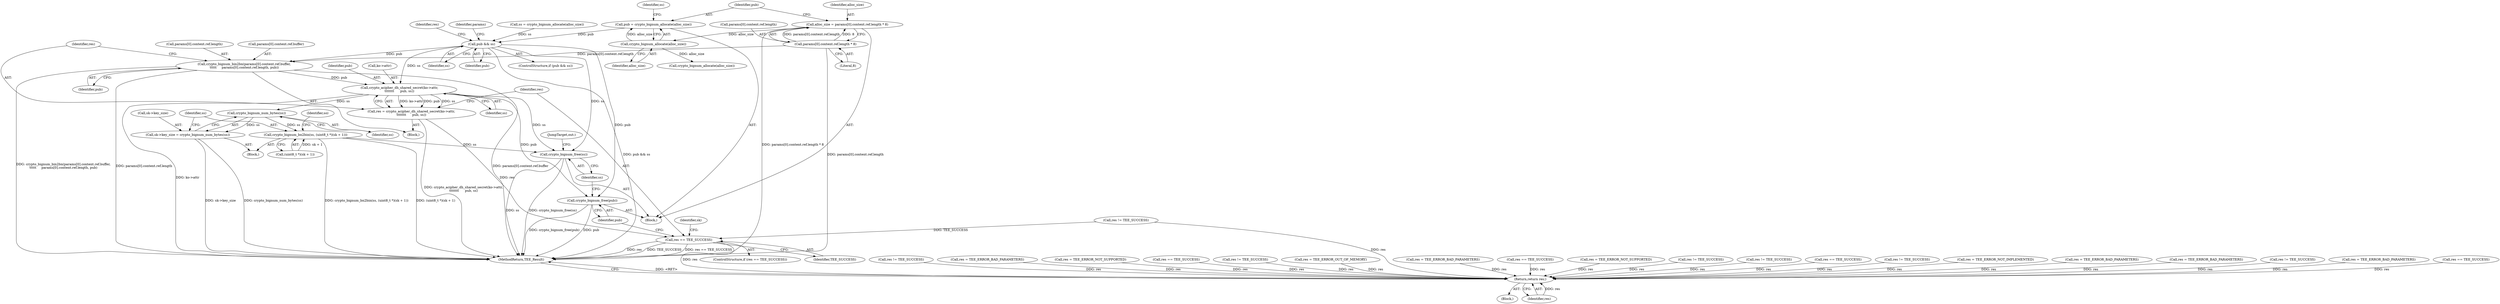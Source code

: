 digraph "0_optee_os_a637243270fc1faae16de059091795c32d86e65e@API" {
"1000272" [label="(Call,pub = crypto_bignum_allocate(alloc_size))"];
"1000274" [label="(Call,crypto_bignum_allocate(alloc_size))"];
"1000259" [label="(Call,alloc_size = params[0].content.ref.length * 8)"];
"1000261" [label="(Call,params[0].content.ref.length * 8)"];
"1000281" [label="(Call,pub && ss)"];
"1000285" [label="(Call,crypto_bignum_bin2bn(params[0].content.ref.buffer,\n\t\t\t\t\t     params[0].content.ref.length, pub))"];
"1000307" [label="(Call,crypto_acipher_dh_shared_secret(ko->attr,\n\t\t\t\t\t\t\t      pub, ss))"];
"1000305" [label="(Call,res = crypto_acipher_dh_shared_secret(ko->attr,\n\t\t\t\t\t\t\t      pub, ss))"];
"1000314" [label="(Call,res == TEE_SUCCESS)"];
"1000847" [label="(Return,return res;)"];
"1000322" [label="(Call,crypto_bignum_num_bytes(ss))"];
"1000318" [label="(Call,sk->key_size = crypto_bignum_num_bytes(ss))"];
"1000324" [label="(Call,crypto_bignum_bn2bin(ss, (uint8_t *)(sk + 1)))"];
"1000349" [label="(Call,crypto_bignum_free(ss))"];
"1000347" [label="(Call,crypto_bignum_free(pub))"];
"1000285" [label="(Call,crypto_bignum_bin2bn(params[0].content.ref.buffer,\n\t\t\t\t\t     params[0].content.ref.length, pub))"];
"1000284" [label="(Block,)"];
"1000304" [label="(Identifier,pub)"];
"1000687" [label="(Call,res != TEE_SUCCESS)"];
"1000385" [label="(Call,res = TEE_ERROR_BAD_PARAMETERS)"];
"1000277" [label="(Identifier,ss)"];
"1000238" [label="(Block,)"];
"1000113" [label="(Block,)"];
"1000311" [label="(Identifier,pub)"];
"1000847" [label="(Return,return res;)"];
"1000282" [label="(Identifier,pub)"];
"1000273" [label="(Identifier,pub)"];
"1000283" [label="(Identifier,ss)"];
"1000276" [label="(Call,ss = crypto_bignum_allocate(alloc_size))"];
"1000307" [label="(Call,crypto_acipher_dh_shared_secret(ko->attr,\n\t\t\t\t\t\t\t      pub, ss))"];
"1000320" [label="(Identifier,sk)"];
"1000841" [label="(Call,res = TEE_ERROR_NOT_SUPPORTED)"];
"1000622" [label="(Call,res == TEE_SUCCESS)"];
"1000305" [label="(Call,res = crypto_acipher_dh_shared_secret(ko->attr,\n\t\t\t\t\t\t\t      pub, ss))"];
"1000787" [label="(Call,res != TEE_SUCCESS)"];
"1000344" [label="(Call,res = TEE_ERROR_OUT_OF_MEMORY)"];
"1000207" [label="(Call,res != TEE_SUCCESS)"];
"1000255" [label="(Call,res = TEE_ERROR_BAD_PARAMETERS)"];
"1000349" [label="(Call,crypto_bignum_free(ss))"];
"1000281" [label="(Call,pub && ss)"];
"1000820" [label="(Call,res == TEE_SUCCESS)"];
"1000275" [label="(Identifier,alloc_size)"];
"1000261" [label="(Call,params[0].content.ref.length * 8)"];
"1000278" [label="(Call,crypto_bignum_allocate(alloc_size))"];
"1000849" [label="(MethodReturn,TEE_Result)"];
"1000347" [label="(Call,crypto_bignum_free(pub))"];
"1000306" [label="(Identifier,res)"];
"1000228" [label="(Call,res = TEE_ERROR_NOT_SUPPORTED)"];
"1000848" [label="(Identifier,res)"];
"1000322" [label="(Call,crypto_bignum_num_bytes(ss))"];
"1000348" [label="(Identifier,pub)"];
"1000588" [label="(Call,res != TEE_SUCCESS)"];
"1000194" [label="(Call,res != TEE_SUCCESS)"];
"1000326" [label="(Call,(uint8_t *)(sk + 1))"];
"1000271" [label="(Literal,8)"];
"1000514" [label="(Call,res == TEE_SUCCESS)"];
"1000325" [label="(Identifier,ss)"];
"1000280" [label="(ControlStructure,if (pub && ss))"];
"1000345" [label="(Identifier,res)"];
"1000315" [label="(Identifier,res)"];
"1000350" [label="(Identifier,ss)"];
"1000324" [label="(Call,crypto_bignum_bn2bin(ss, (uint8_t *)(sk + 1)))"];
"1000318" [label="(Call,sk->key_size = crypto_bignum_num_bytes(ss))"];
"1000308" [label="(Call,ko->attr)"];
"1000260" [label="(Identifier,alloc_size)"];
"1000314" [label="(Call,res == TEE_SUCCESS)"];
"1000272" [label="(Call,pub = crypto_bignum_allocate(alloc_size))"];
"1000431" [label="(Call,res != TEE_SUCCESS)"];
"1000319" [label="(Call,sk->key_size)"];
"1000286" [label="(Call,params[0].content.ref.buffer)"];
"1000313" [label="(ControlStructure,if (res == TEE_SUCCESS))"];
"1000334" [label="(Identifier,so)"];
"1000420" [label="(Call,res = TEE_ERROR_NOT_IMPLEMENTED)"];
"1000698" [label="(Call,res = TEE_ERROR_BAD_PARAMETERS)"];
"1000262" [label="(Call,params[0].content.ref.length)"];
"1000295" [label="(Call,params[0].content.ref.length)"];
"1000599" [label="(Call,res = TEE_ERROR_BAD_PARAMETERS)"];
"1000180" [label="(Call,res != TEE_SUCCESS)"];
"1000323" [label="(Identifier,ss)"];
"1000316" [label="(Identifier,TEE_SUCCESS)"];
"1000312" [label="(Identifier,ss)"];
"1000844" [label="(JumpTarget,out:)"];
"1000317" [label="(Block,)"];
"1000259" [label="(Call,alloc_size = params[0].content.ref.length * 8)"];
"1000274" [label="(Call,crypto_bignum_allocate(alloc_size))"];
"1000290" [label="(Identifier,params)"];
"1000798" [label="(Call,res = TEE_ERROR_BAD_PARAMETERS)"];
"1000719" [label="(Call,res == TEE_SUCCESS)"];
"1000272" -> "1000238"  [label="AST: "];
"1000272" -> "1000274"  [label="CFG: "];
"1000273" -> "1000272"  [label="AST: "];
"1000274" -> "1000272"  [label="AST: "];
"1000277" -> "1000272"  [label="CFG: "];
"1000274" -> "1000272"  [label="DDG: alloc_size"];
"1000272" -> "1000281"  [label="DDG: pub"];
"1000274" -> "1000275"  [label="CFG: "];
"1000275" -> "1000274"  [label="AST: "];
"1000259" -> "1000274"  [label="DDG: alloc_size"];
"1000274" -> "1000278"  [label="DDG: alloc_size"];
"1000259" -> "1000238"  [label="AST: "];
"1000259" -> "1000261"  [label="CFG: "];
"1000260" -> "1000259"  [label="AST: "];
"1000261" -> "1000259"  [label="AST: "];
"1000273" -> "1000259"  [label="CFG: "];
"1000259" -> "1000849"  [label="DDG: params[0].content.ref.length * 8"];
"1000261" -> "1000259"  [label="DDG: params[0].content.ref.length"];
"1000261" -> "1000259"  [label="DDG: 8"];
"1000261" -> "1000271"  [label="CFG: "];
"1000262" -> "1000261"  [label="AST: "];
"1000271" -> "1000261"  [label="AST: "];
"1000261" -> "1000849"  [label="DDG: params[0].content.ref.length"];
"1000261" -> "1000285"  [label="DDG: params[0].content.ref.length"];
"1000281" -> "1000280"  [label="AST: "];
"1000281" -> "1000282"  [label="CFG: "];
"1000281" -> "1000283"  [label="CFG: "];
"1000282" -> "1000281"  [label="AST: "];
"1000283" -> "1000281"  [label="AST: "];
"1000290" -> "1000281"  [label="CFG: "];
"1000345" -> "1000281"  [label="CFG: "];
"1000281" -> "1000849"  [label="DDG: pub && ss"];
"1000276" -> "1000281"  [label="DDG: ss"];
"1000281" -> "1000285"  [label="DDG: pub"];
"1000281" -> "1000307"  [label="DDG: ss"];
"1000281" -> "1000347"  [label="DDG: pub"];
"1000281" -> "1000349"  [label="DDG: ss"];
"1000285" -> "1000284"  [label="AST: "];
"1000285" -> "1000304"  [label="CFG: "];
"1000286" -> "1000285"  [label="AST: "];
"1000295" -> "1000285"  [label="AST: "];
"1000304" -> "1000285"  [label="AST: "];
"1000306" -> "1000285"  [label="CFG: "];
"1000285" -> "1000849"  [label="DDG: params[0].content.ref.buffer"];
"1000285" -> "1000849"  [label="DDG: crypto_bignum_bin2bn(params[0].content.ref.buffer,\n\t\t\t\t\t     params[0].content.ref.length, pub)"];
"1000285" -> "1000849"  [label="DDG: params[0].content.ref.length"];
"1000285" -> "1000307"  [label="DDG: pub"];
"1000307" -> "1000305"  [label="AST: "];
"1000307" -> "1000312"  [label="CFG: "];
"1000308" -> "1000307"  [label="AST: "];
"1000311" -> "1000307"  [label="AST: "];
"1000312" -> "1000307"  [label="AST: "];
"1000305" -> "1000307"  [label="CFG: "];
"1000307" -> "1000849"  [label="DDG: ko->attr"];
"1000307" -> "1000305"  [label="DDG: ko->attr"];
"1000307" -> "1000305"  [label="DDG: pub"];
"1000307" -> "1000305"  [label="DDG: ss"];
"1000307" -> "1000322"  [label="DDG: ss"];
"1000307" -> "1000347"  [label="DDG: pub"];
"1000307" -> "1000349"  [label="DDG: ss"];
"1000305" -> "1000284"  [label="AST: "];
"1000306" -> "1000305"  [label="AST: "];
"1000315" -> "1000305"  [label="CFG: "];
"1000305" -> "1000849"  [label="DDG: crypto_acipher_dh_shared_secret(ko->attr,\n\t\t\t\t\t\t\t      pub, ss)"];
"1000305" -> "1000314"  [label="DDG: res"];
"1000314" -> "1000313"  [label="AST: "];
"1000314" -> "1000316"  [label="CFG: "];
"1000315" -> "1000314"  [label="AST: "];
"1000316" -> "1000314"  [label="AST: "];
"1000320" -> "1000314"  [label="CFG: "];
"1000348" -> "1000314"  [label="CFG: "];
"1000314" -> "1000849"  [label="DDG: res"];
"1000314" -> "1000849"  [label="DDG: TEE_SUCCESS"];
"1000314" -> "1000849"  [label="DDG: res == TEE_SUCCESS"];
"1000207" -> "1000314"  [label="DDG: TEE_SUCCESS"];
"1000314" -> "1000847"  [label="DDG: res"];
"1000847" -> "1000113"  [label="AST: "];
"1000847" -> "1000848"  [label="CFG: "];
"1000848" -> "1000847"  [label="AST: "];
"1000849" -> "1000847"  [label="CFG: "];
"1000847" -> "1000849"  [label="DDG: <RET>"];
"1000848" -> "1000847"  [label="DDG: res"];
"1000798" -> "1000847"  [label="DDG: res"];
"1000207" -> "1000847"  [label="DDG: res"];
"1000431" -> "1000847"  [label="DDG: res"];
"1000719" -> "1000847"  [label="DDG: res"];
"1000841" -> "1000847"  [label="DDG: res"];
"1000687" -> "1000847"  [label="DDG: res"];
"1000420" -> "1000847"  [label="DDG: res"];
"1000385" -> "1000847"  [label="DDG: res"];
"1000255" -> "1000847"  [label="DDG: res"];
"1000344" -> "1000847"  [label="DDG: res"];
"1000820" -> "1000847"  [label="DDG: res"];
"1000588" -> "1000847"  [label="DDG: res"];
"1000622" -> "1000847"  [label="DDG: res"];
"1000787" -> "1000847"  [label="DDG: res"];
"1000194" -> "1000847"  [label="DDG: res"];
"1000599" -> "1000847"  [label="DDG: res"];
"1000228" -> "1000847"  [label="DDG: res"];
"1000698" -> "1000847"  [label="DDG: res"];
"1000180" -> "1000847"  [label="DDG: res"];
"1000514" -> "1000847"  [label="DDG: res"];
"1000322" -> "1000318"  [label="AST: "];
"1000322" -> "1000323"  [label="CFG: "];
"1000323" -> "1000322"  [label="AST: "];
"1000318" -> "1000322"  [label="CFG: "];
"1000322" -> "1000318"  [label="DDG: ss"];
"1000322" -> "1000324"  [label="DDG: ss"];
"1000318" -> "1000317"  [label="AST: "];
"1000319" -> "1000318"  [label="AST: "];
"1000325" -> "1000318"  [label="CFG: "];
"1000318" -> "1000849"  [label="DDG: sk->key_size"];
"1000318" -> "1000849"  [label="DDG: crypto_bignum_num_bytes(ss)"];
"1000324" -> "1000317"  [label="AST: "];
"1000324" -> "1000326"  [label="CFG: "];
"1000325" -> "1000324"  [label="AST: "];
"1000326" -> "1000324"  [label="AST: "];
"1000334" -> "1000324"  [label="CFG: "];
"1000324" -> "1000849"  [label="DDG: (uint8_t *)(sk + 1)"];
"1000324" -> "1000849"  [label="DDG: crypto_bignum_bn2bin(ss, (uint8_t *)(sk + 1))"];
"1000326" -> "1000324"  [label="DDG: sk + 1"];
"1000324" -> "1000349"  [label="DDG: ss"];
"1000349" -> "1000238"  [label="AST: "];
"1000349" -> "1000350"  [label="CFG: "];
"1000350" -> "1000349"  [label="AST: "];
"1000844" -> "1000349"  [label="CFG: "];
"1000349" -> "1000849"  [label="DDG: crypto_bignum_free(ss)"];
"1000349" -> "1000849"  [label="DDG: ss"];
"1000347" -> "1000238"  [label="AST: "];
"1000347" -> "1000348"  [label="CFG: "];
"1000348" -> "1000347"  [label="AST: "];
"1000350" -> "1000347"  [label="CFG: "];
"1000347" -> "1000849"  [label="DDG: pub"];
"1000347" -> "1000849"  [label="DDG: crypto_bignum_free(pub)"];
}
